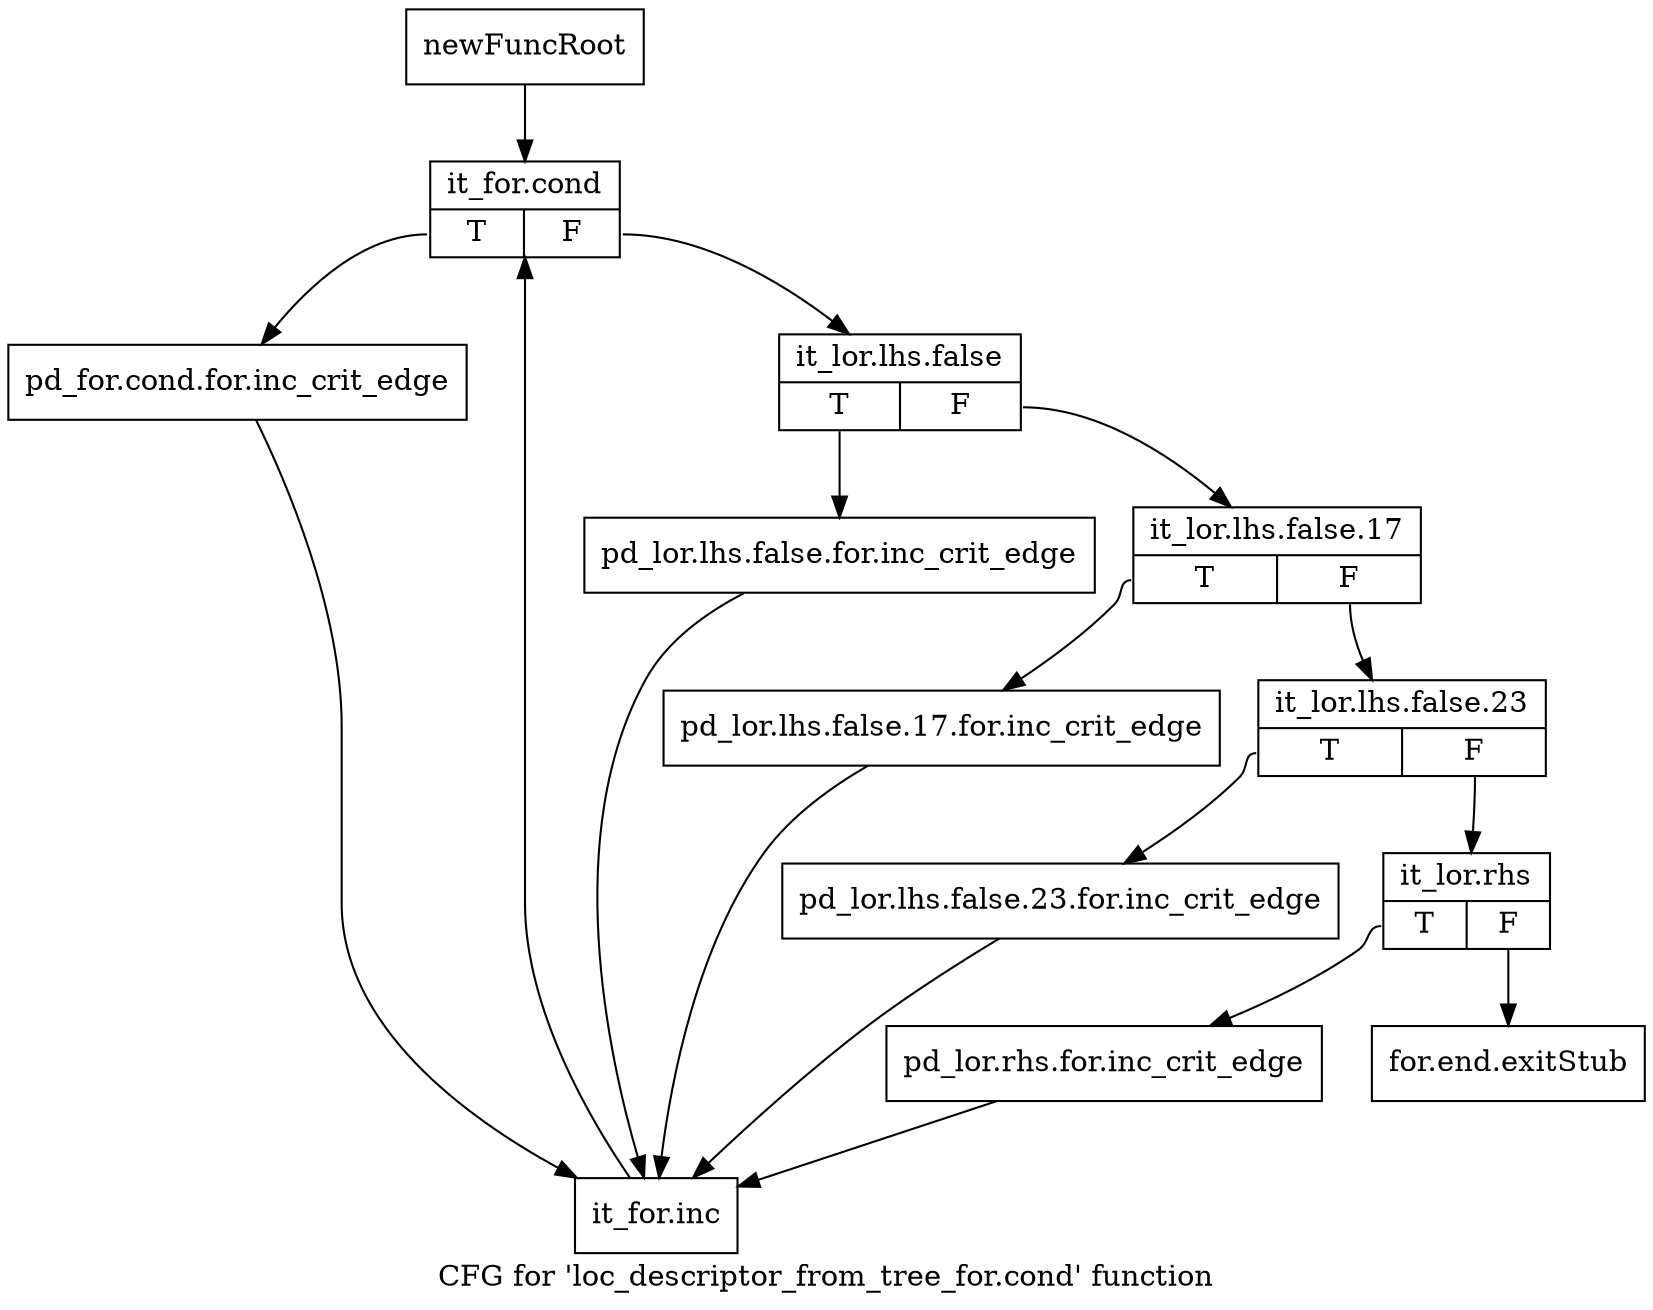 digraph "CFG for 'loc_descriptor_from_tree_for.cond' function" {
	label="CFG for 'loc_descriptor_from_tree_for.cond' function";

	Node0xabee5b0 [shape=record,label="{newFuncRoot}"];
	Node0xabee5b0 -> Node0xabee9e0;
	Node0xabee990 [shape=record,label="{for.end.exitStub}"];
	Node0xabee9e0 [shape=record,label="{it_for.cond|{<s0>T|<s1>F}}"];
	Node0xabee9e0:s0 -> Node0xabeecb0;
	Node0xabee9e0:s1 -> Node0xabeea30;
	Node0xabeea30 [shape=record,label="{it_lor.lhs.false|{<s0>T|<s1>F}}"];
	Node0xabeea30:s0 -> Node0xabeec60;
	Node0xabeea30:s1 -> Node0xabeea80;
	Node0xabeea80 [shape=record,label="{it_lor.lhs.false.17|{<s0>T|<s1>F}}"];
	Node0xabeea80:s0 -> Node0xabeec10;
	Node0xabeea80:s1 -> Node0xabeead0;
	Node0xabeead0 [shape=record,label="{it_lor.lhs.false.23|{<s0>T|<s1>F}}"];
	Node0xabeead0:s0 -> Node0xabeebc0;
	Node0xabeead0:s1 -> Node0xabeeb20;
	Node0xabeeb20 [shape=record,label="{it_lor.rhs|{<s0>T|<s1>F}}"];
	Node0xabeeb20:s0 -> Node0xabeeb70;
	Node0xabeeb20:s1 -> Node0xabee990;
	Node0xabeeb70 [shape=record,label="{pd_lor.rhs.for.inc_crit_edge}"];
	Node0xabeeb70 -> Node0xabeed00;
	Node0xabeebc0 [shape=record,label="{pd_lor.lhs.false.23.for.inc_crit_edge}"];
	Node0xabeebc0 -> Node0xabeed00;
	Node0xabeec10 [shape=record,label="{pd_lor.lhs.false.17.for.inc_crit_edge}"];
	Node0xabeec10 -> Node0xabeed00;
	Node0xabeec60 [shape=record,label="{pd_lor.lhs.false.for.inc_crit_edge}"];
	Node0xabeec60 -> Node0xabeed00;
	Node0xabeecb0 [shape=record,label="{pd_for.cond.for.inc_crit_edge}"];
	Node0xabeecb0 -> Node0xabeed00;
	Node0xabeed00 [shape=record,label="{it_for.inc}"];
	Node0xabeed00 -> Node0xabee9e0;
}
